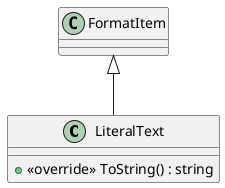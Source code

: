 @startuml
class LiteralText {
    + <<override>> ToString() : string
}
FormatItem <|-- LiteralText
@enduml
